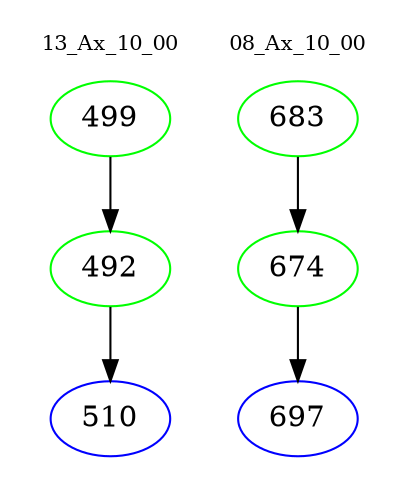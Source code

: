 digraph{
subgraph cluster_0 {
color = white
label = "13_Ax_10_00";
fontsize=10;
T0_499 [label="499", color="green"]
T0_499 -> T0_492 [color="black"]
T0_492 [label="492", color="green"]
T0_492 -> T0_510 [color="black"]
T0_510 [label="510", color="blue"]
}
subgraph cluster_1 {
color = white
label = "08_Ax_10_00";
fontsize=10;
T1_683 [label="683", color="green"]
T1_683 -> T1_674 [color="black"]
T1_674 [label="674", color="green"]
T1_674 -> T1_697 [color="black"]
T1_697 [label="697", color="blue"]
}
}
